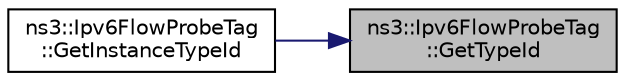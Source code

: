 digraph "ns3::Ipv6FlowProbeTag::GetTypeId"
{
 // LATEX_PDF_SIZE
  edge [fontname="Helvetica",fontsize="10",labelfontname="Helvetica",labelfontsize="10"];
  node [fontname="Helvetica",fontsize="10",shape=record];
  rankdir="RL";
  Node1 [label="ns3::Ipv6FlowProbeTag\l::GetTypeId",height=0.2,width=0.4,color="black", fillcolor="grey75", style="filled", fontcolor="black",tooltip="Get the type ID."];
  Node1 -> Node2 [dir="back",color="midnightblue",fontsize="10",style="solid",fontname="Helvetica"];
  Node2 [label="ns3::Ipv6FlowProbeTag\l::GetInstanceTypeId",height=0.2,width=0.4,color="black", fillcolor="white", style="filled",URL="$classns3_1_1_ipv6_flow_probe_tag.html#a2c835efa3060bcf0d62e58e33c758960",tooltip="Get the most derived TypeId for this Object."];
}
